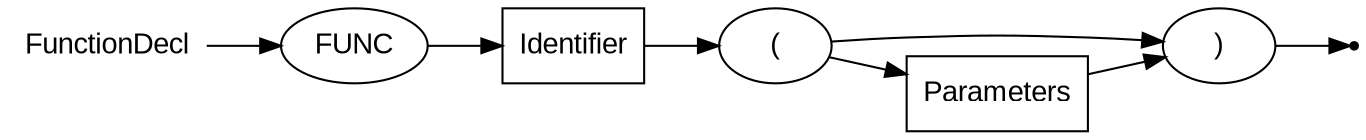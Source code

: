 digraph FUNCTIONDECL {
  rankdir=LR;
  node [fontname="Arial"];
  start [label="FunctionDecl" shape=plaintext];
  end [label="" shape=point];
  A [label="FUNC" shape=oval];
  B [label="Identifier" shape=box];
  C [label="(" shape=oval];
  D [label=")" shape=oval];
  E [label="Parameters" shape=box];
  start -> A;
  A -> B;
  B -> C;
  C -> E;
  C -> D;
  D -> end;
  E -> D;
}